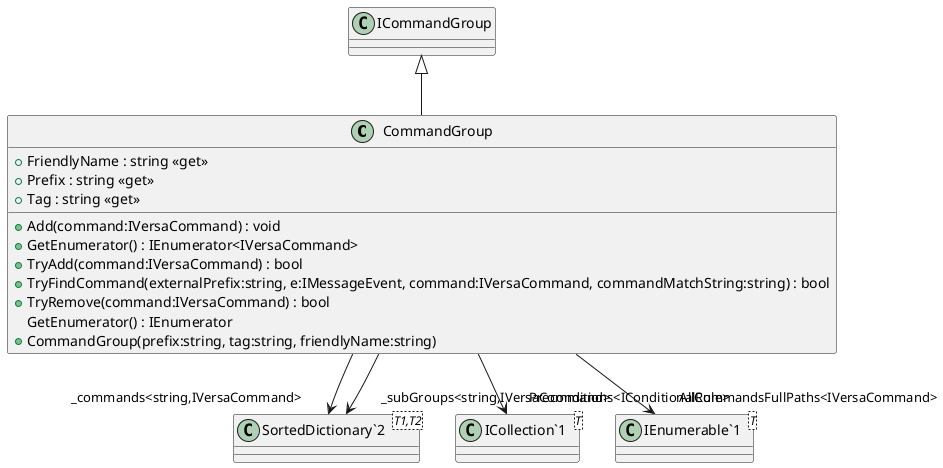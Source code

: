 @startuml
class CommandGroup {
    + FriendlyName : string <<get>>
    + Prefix : string <<get>>
    + Tag : string <<get>>
    + Add(command:IVersaCommand) : void
    + GetEnumerator() : IEnumerator<IVersaCommand>
    + TryAdd(command:IVersaCommand) : bool
    + TryFindCommand(externalPrefix:string, e:IMessageEvent, command:IVersaCommand, commandMatchString:string) : bool
    + TryRemove(command:IVersaCommand) : bool
    GetEnumerator() : IEnumerator
    + CommandGroup(prefix:string, tag:string, friendlyName:string)
}
class "SortedDictionary`2"<T1,T2> {
}
class "ICollection`1"<T> {
}
class "IEnumerable`1"<T> {
}
ICommandGroup <|-- CommandGroup
CommandGroup --> "_commands<string,IVersaCommand>" "SortedDictionary`2"
CommandGroup --> "_subGroups<string,IVersaCommand>" "SortedDictionary`2"
CommandGroup --> "Preconditions<IConditionalRule>" "ICollection`1"
CommandGroup --> "AllCommandsFullPaths<IVersaCommand>" "IEnumerable`1"
@enduml
